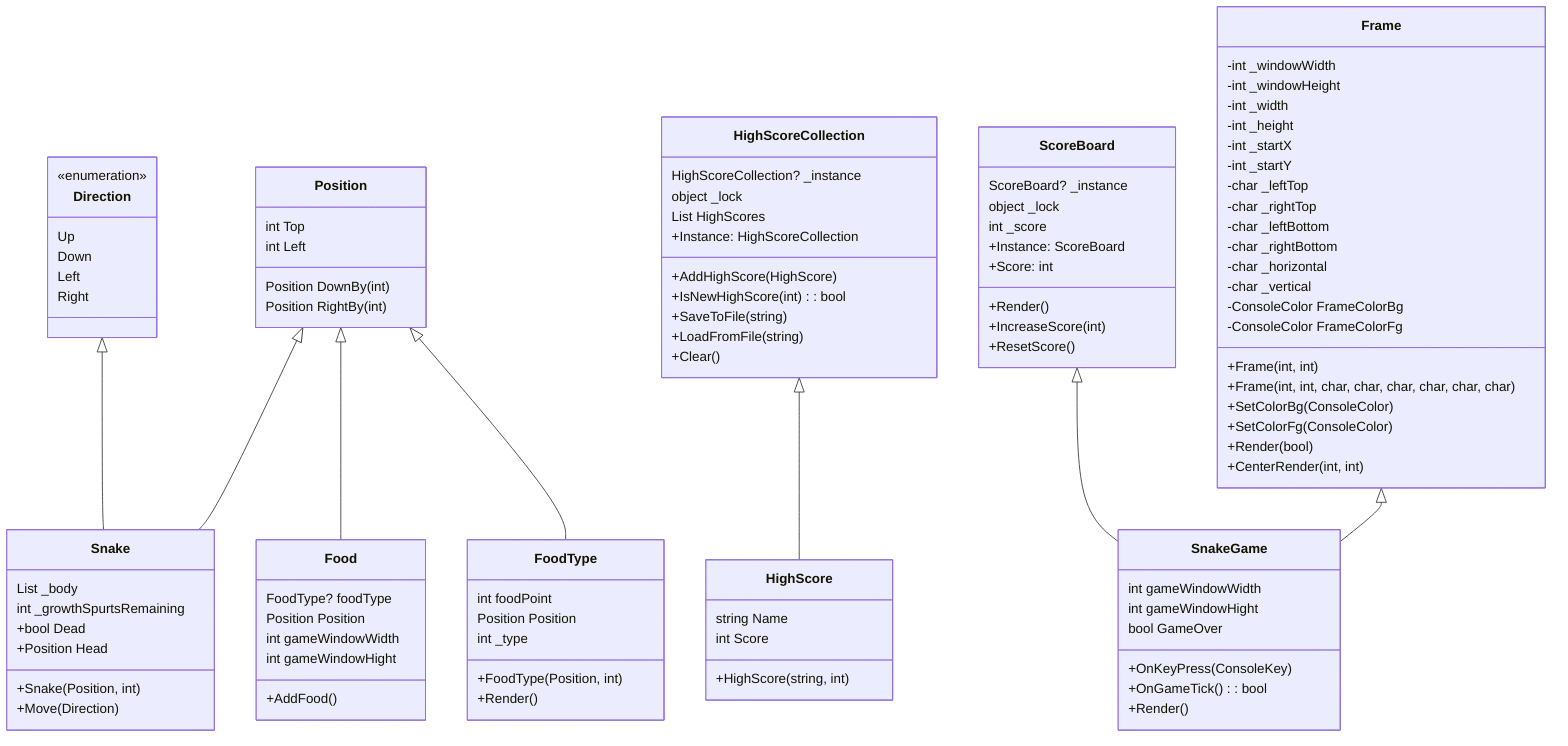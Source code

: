 classDiagram
    Direction <|-- Snake
    Position <|-- Snake
    Position <|-- Food
    Position <|-- FoodType
    HighScoreCollection <|-- HighScore
    ScoreBoard <|-- SnakeGame
    Frame <|-- SnakeGame

    class Direction {
        <<enumeration>>
        Up
        Down
        Left
        Right
    }

    class Position {
        int Top
        int Left
        Position DownBy(int)
        Position RightBy(int)
    }

    class Frame {
        -int _windowWidth
        -int _windowHeight
        -int _width
        -int _height
        -int _startX
        -int _startY
        -char _leftTop
        -char _rightTop
        -char _leftBottom
        -char _rightBottom
        -char _horizontal
        -char _vertical
        -ConsoleColor FrameColorBg
        -ConsoleColor FrameColorFg
        +Frame(int, int)
        +Frame(int, int, char, char, char, char, char, char)
        +SetColorBg(ConsoleColor)
        +SetColorFg(ConsoleColor)
        +Render(bool)
        +CenterRender(int, int)
    }

    class Food {
        FoodType? foodType
        Position Position
        int gameWindowWidth
        int gameWindowHight
        +AddFood()
    }

    class FoodType {
        int foodPoint
        Position Position
        int _type
        +FoodType(Position, int)
        +Render()
    }

    class Snake {
        List<Position> _body
        int _growthSpurtsRemaining
        +Snake(Position, int)
        +bool Dead
        +Position Head
        +Move(Direction)
    }

    class HighScore {
        string Name
        int Score
        +HighScore(string, int)
    }

    class HighScoreCollection {
        HighScoreCollection? _instance
        object _lock
        List<HighScore> HighScores
        +Instance: HighScoreCollection
        +AddHighScore(HighScore)
        +IsNewHighScore(int): bool
        +SaveToFile(string)
        +LoadFromFile(string)
        +Clear()
    }

    class ScoreBoard {
        ScoreBoard? _instance
        object _lock
        int _score
        +Instance: ScoreBoard
        +Render()
        +Score: int
        +IncreaseScore(int)
        +ResetScore()
    }

    class SnakeGame {
        int gameWindowWidth
        int gameWindowHight
        bool GameOver
        +OnKeyPress(ConsoleKey)
        +OnGameTick(): bool
        +Render()
    }